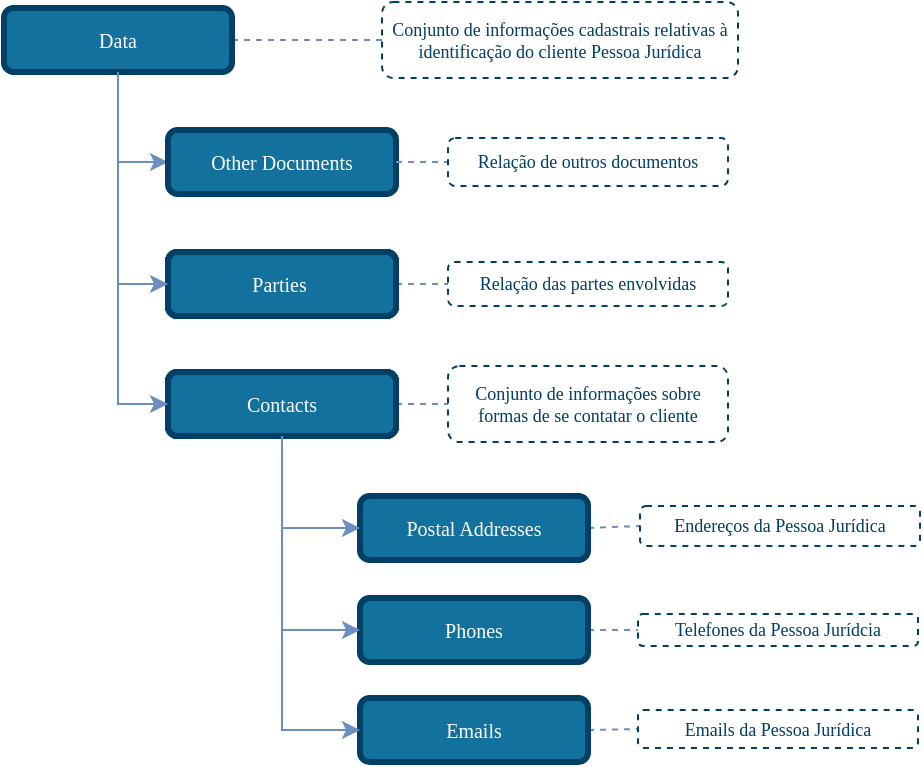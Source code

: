 <mxfile version="14.4.4" type="device"><diagram id="pwx9f-JPc5i2mSrcDJkJ" name="Identification-Business"><mxGraphModel dx="837" dy="385" grid="1" gridSize="10" guides="1" tooltips="1" connect="1" arrows="1" fold="1" page="1" pageScale="1" pageWidth="827" pageHeight="1169" math="0" shadow="0"><root><mxCell id="0"/><mxCell id="1" parent="0"/><mxCell id="7SM82Xgn0hcUYBG6hJO3-5" style="edgeStyle=none;rounded=1;orthogonalLoop=1;jettySize=auto;html=1;entryX=0;entryY=0.5;entryDx=0;entryDy=0;dashed=1;endArrow=none;endFill=0;endSize=6;strokeColor=#6C8EBF;exitX=1;exitY=0.5;exitDx=0;exitDy=0;" parent="1" source="CP8brj2QoUajFCljk4hs-1" target="7SM82Xgn0hcUYBG6hJO3-3" edge="1"><mxGeometry relative="1" as="geometry"><mxPoint x="518" y="351.0" as="sourcePoint"/><mxPoint x="699" y="254" as="targetPoint"/></mxGeometry></mxCell><mxCell id="przx_MYmwSuzWcuvNzgj-4" style="edgeStyle=none;rounded=1;orthogonalLoop=1;jettySize=auto;html=1;entryX=0;entryY=0.5;entryDx=0;entryDy=0;dashed=1;endArrow=none;endFill=0;endSize=6;strokeColor=#6C8EBF;exitX=1;exitY=0.5;exitDx=0;exitDy=0;" parent="1" source="7SM82Xgn0hcUYBG6hJO3-7" target="przx_MYmwSuzWcuvNzgj-3" edge="1"><mxGeometry relative="1" as="geometry"><mxPoint x="397" y="196" as="sourcePoint"/><mxPoint x="447" y="89" as="targetPoint"/></mxGeometry></mxCell><mxCell id="przx_MYmwSuzWcuvNzgj-6" style="edgeStyle=none;rounded=1;orthogonalLoop=1;jettySize=auto;html=1;exitX=1;exitY=0.5;exitDx=0;exitDy=0;entryX=0;entryY=0.5;entryDx=0;entryDy=0;dashed=1;endArrow=none;endFill=0;endSize=6;strokeColor=#6C8EBF;" parent="1" source="7SM82Xgn0hcUYBG6hJO3-8" target="przx_MYmwSuzWcuvNzgj-5" edge="1"><mxGeometry relative="1" as="geometry"><mxPoint x="371" y="256" as="sourcePoint"/><mxPoint x="447" y="149" as="targetPoint"/></mxGeometry></mxCell><mxCell id="CP8brj2QoUajFCljk4hs-1" value="Data" style="rounded=1;whiteSpace=wrap;html=1;comic=0;shadow=0;backgroundOutline=0;snapToPoint=0;fixDash=0;strokeWidth=3;fontFamily=Verdana;fontStyle=0;labelBackgroundColor=none;labelBorderColor=none;fontSize=10;fillColor=#13719E;strokeColor=#003F66;fontColor=#ffffff;" parent="1" vertex="1"><mxGeometry x="47" y="49" width="114" height="32" as="geometry"/></mxCell><mxCell id="VmE8CRwHYokzrLCxkQC2-3" style="edgeStyle=orthogonalEdgeStyle;rounded=0;orthogonalLoop=1;jettySize=auto;html=1;entryX=0;entryY=0.5;entryDx=0;entryDy=0;shadow=0;strokeColor=#6c8ebf;fillColor=#dae8fc;endFill=1;endSize=6;comic=0;exitX=0.5;exitY=1;exitDx=0;exitDy=0;" parent="1" source="CP8brj2QoUajFCljk4hs-1" target="lFTUFRjvDe9Ny4EQFEIr-1" edge="1"><mxGeometry relative="1" as="geometry"><mxPoint x="104" y="145" as="sourcePoint"/></mxGeometry></mxCell><mxCell id="7SM82Xgn0hcUYBG6hJO3-3" value="&lt;font style=&quot;font-size: 9px&quot;&gt;Conjunto de informações cadastrais relativas à identificação do cliente Pessoa Jurídica&lt;/font&gt;" style="rounded=1;whiteSpace=wrap;html=1;shadow=0;comic=0;strokeColor=#003F66;strokeWidth=1;fillColor=#ffffff;fontFamily=Verdana;fontSize=9;fontColor=#003F66;dashed=1;spacingLeft=5;spacing=0;spacingRight=5;spacingBottom=5;spacingTop=5;align=center;verticalAlign=middle;gradientColor=#ffffff;" parent="1" vertex="1"><mxGeometry x="236" y="46" width="178" height="38" as="geometry"/></mxCell><mxCell id="7SM82Xgn0hcUYBG6hJO3-7" value="Parties&amp;nbsp;" style="rounded=1;whiteSpace=wrap;html=1;comic=0;shadow=0;backgroundOutline=0;snapToPoint=0;fixDash=0;strokeWidth=3;fontFamily=Verdana;fontStyle=0;labelBackgroundColor=none;labelBorderColor=none;fontSize=10;fillColor=#13719E;strokeColor=#003F66;fontColor=#ffffff;" parent="1" vertex="1"><mxGeometry x="129" y="171" width="114" height="32" as="geometry"/></mxCell><mxCell id="7SM82Xgn0hcUYBG6hJO3-8" value="Contacts" style="rounded=1;whiteSpace=wrap;html=1;comic=0;shadow=0;backgroundOutline=0;snapToPoint=0;fixDash=0;strokeWidth=3;fontFamily=Verdana;fontStyle=0;labelBackgroundColor=none;labelBorderColor=none;fontSize=10;fillColor=#13719E;strokeColor=#003F66;fontColor=#ffffff;" parent="1" vertex="1"><mxGeometry x="129" y="231" width="114" height="32" as="geometry"/></mxCell><mxCell id="przx_MYmwSuzWcuvNzgj-3" value="Relação das partes envolvidas" style="rounded=1;whiteSpace=wrap;html=1;shadow=0;comic=0;strokeColor=#003F66;strokeWidth=1;fillColor=#ffffff;fontFamily=Verdana;fontSize=9;fontColor=#003F66;dashed=1;spacingLeft=5;spacing=0;spacingRight=5;spacingBottom=5;spacingTop=5;align=center;verticalAlign=middle;gradientColor=#ffffff;" parent="1" vertex="1"><mxGeometry x="269" y="176" width="140" height="22" as="geometry"/></mxCell><mxCell id="przx_MYmwSuzWcuvNzgj-5" value="Conjunto de informações sobre formas de se contatar o cliente" style="rounded=1;whiteSpace=wrap;html=1;shadow=0;comic=0;strokeColor=#003F66;strokeWidth=1;fillColor=#ffffff;fontFamily=Verdana;fontSize=9;fontColor=#003F66;dashed=1;spacingLeft=5;spacing=0;spacingRight=5;spacingBottom=5;spacingTop=5;align=center;verticalAlign=middle;gradientColor=#ffffff;" parent="1" vertex="1"><mxGeometry x="269" y="228" width="140" height="38" as="geometry"/></mxCell><mxCell id="lFTUFRjvDe9Ny4EQFEIr-1" value="Other Documents" style="rounded=1;whiteSpace=wrap;html=1;comic=0;shadow=0;backgroundOutline=0;snapToPoint=0;fixDash=0;strokeWidth=3;fontFamily=Verdana;fontStyle=0;labelBackgroundColor=none;labelBorderColor=none;fontSize=10;fillColor=#13719E;strokeColor=#003F66;fontColor=#ffffff;" parent="1" vertex="1"><mxGeometry x="129" y="110" width="114" height="32" as="geometry"/></mxCell><mxCell id="lFTUFRjvDe9Ny4EQFEIr-3" style="edgeStyle=none;rounded=1;orthogonalLoop=1;jettySize=auto;html=1;exitX=1;exitY=0.5;exitDx=0;exitDy=0;entryX=0;entryY=0.5;entryDx=0;entryDy=0;dashed=1;endArrow=none;endFill=0;endSize=6;strokeColor=#6C8EBF;" parent="1" source="lFTUFRjvDe9Ny4EQFEIr-1" target="lFTUFRjvDe9Ny4EQFEIr-4" edge="1"><mxGeometry relative="1" as="geometry"><mxPoint x="259" y="187" as="sourcePoint"/></mxGeometry></mxCell><mxCell id="lFTUFRjvDe9Ny4EQFEIr-4" value="Relação de outros documentos" style="rounded=1;whiteSpace=wrap;html=1;shadow=0;comic=0;strokeColor=#003F66;strokeWidth=1;fillColor=#ffffff;gradientColor=#ffffff;fontFamily=Verdana;fontSize=9;fontColor=#003F66;dashed=1;spacingLeft=5;spacing=0;spacingRight=5;spacingBottom=5;spacingTop=5;align=center;verticalAlign=middle;" parent="1" vertex="1"><mxGeometry x="269" y="114" width="140" height="24" as="geometry"/></mxCell><mxCell id="3XzT8xSgX1HNI6m9hudO-32" style="edgeStyle=none;rounded=1;orthogonalLoop=1;jettySize=auto;html=1;entryX=0;entryY=0.5;entryDx=0;entryDy=0;dashed=1;endArrow=none;endFill=0;endSize=6;strokeColor=#6C8EBF;exitX=1;exitY=0.5;exitDx=0;exitDy=0;" parent="1" source="3XzT8xSgX1HNI6m9hudO-35" target="3XzT8xSgX1HNI6m9hudO-38" edge="1"><mxGeometry relative="1" as="geometry"><mxPoint x="513" y="334" as="sourcePoint"/><mxPoint x="543" y="213" as="targetPoint"/></mxGeometry></mxCell><mxCell id="3XzT8xSgX1HNI6m9hudO-33" style="edgeStyle=none;rounded=1;orthogonalLoop=1;jettySize=auto;html=1;entryX=0;entryY=0.5;entryDx=0;entryDy=0;dashed=1;endArrow=none;endFill=0;endSize=6;strokeColor=#6C8EBF;exitX=1;exitY=0.5;exitDx=0;exitDy=0;" parent="1" source="3XzT8xSgX1HNI6m9hudO-36" target="3XzT8xSgX1HNI6m9hudO-39" edge="1"><mxGeometry relative="1" as="geometry"><mxPoint x="493" y="372" as="sourcePoint"/><mxPoint x="543" y="265" as="targetPoint"/></mxGeometry></mxCell><mxCell id="3XzT8xSgX1HNI6m9hudO-34" style="edgeStyle=none;rounded=1;orthogonalLoop=1;jettySize=auto;html=1;exitX=1;exitY=0.5;exitDx=0;exitDy=0;entryX=0;entryY=0.5;entryDx=0;entryDy=0;dashed=1;endArrow=none;endFill=0;endSize=6;strokeColor=#6C8EBF;" parent="1" source="3XzT8xSgX1HNI6m9hudO-37" target="3XzT8xSgX1HNI6m9hudO-40" edge="1"><mxGeometry relative="1" as="geometry"><mxPoint x="467" y="429" as="sourcePoint"/><mxPoint x="543" y="322" as="targetPoint"/></mxGeometry></mxCell><mxCell id="3XzT8xSgX1HNI6m9hudO-35" value="Postal Addresses" style="rounded=1;whiteSpace=wrap;html=1;comic=0;shadow=0;backgroundOutline=0;snapToPoint=0;fixDash=0;strokeWidth=3;fontFamily=Verdana;fontStyle=0;labelBackgroundColor=none;labelBorderColor=none;fontSize=10;fillColor=#13719E;strokeColor=#003F66;fontColor=#ffffff;" parent="1" vertex="1"><mxGeometry x="225" y="293" width="114" height="32" as="geometry"/></mxCell><mxCell id="3XzT8xSgX1HNI6m9hudO-36" value="Phones" style="rounded=1;whiteSpace=wrap;html=1;comic=0;shadow=0;backgroundOutline=0;snapToPoint=0;fixDash=0;strokeWidth=3;fontFamily=Verdana;fontStyle=0;labelBackgroundColor=none;labelBorderColor=none;fontSize=10;fillColor=#13719E;strokeColor=#003F66;fontColor=#ffffff;" parent="1" vertex="1"><mxGeometry x="225" y="344" width="114" height="32" as="geometry"/></mxCell><mxCell id="3XzT8xSgX1HNI6m9hudO-37" value="Emails" style="rounded=1;whiteSpace=wrap;html=1;comic=0;shadow=0;backgroundOutline=0;snapToPoint=0;fixDash=0;strokeWidth=3;fontFamily=Verdana;fontStyle=0;labelBackgroundColor=none;labelBorderColor=none;fontSize=10;fillColor=#13719E;strokeColor=#003F66;fontColor=#ffffff;" parent="1" vertex="1"><mxGeometry x="225" y="394" width="114" height="32" as="geometry"/></mxCell><mxCell id="3XzT8xSgX1HNI6m9hudO-38" value="Endereços da Pessoa Jurídica" style="rounded=1;whiteSpace=wrap;html=1;shadow=0;comic=0;strokeColor=#003F66;strokeWidth=1;fillColor=#ffffff;fontFamily=Verdana;fontSize=9;fontColor=#003F66;dashed=1;spacingLeft=5;spacing=0;spacingRight=5;spacingBottom=5;spacingTop=5;align=center;verticalAlign=middle;gradientColor=#ffffff;" parent="1" vertex="1"><mxGeometry x="365" y="298" width="140" height="20" as="geometry"/></mxCell><mxCell id="3XzT8xSgX1HNI6m9hudO-39" value="Telefones da Pessoa Jurídcia" style="rounded=1;whiteSpace=wrap;html=1;shadow=0;comic=0;strokeColor=#003F66;strokeWidth=1;fillColor=#ffffff;fontFamily=Verdana;fontSize=9;fontColor=#003F66;dashed=1;spacingLeft=5;spacing=0;spacingRight=5;spacingBottom=5;spacingTop=5;align=center;verticalAlign=middle;gradientColor=#ffffff;" parent="1" vertex="1"><mxGeometry x="364" y="352" width="140" height="16" as="geometry"/></mxCell><mxCell id="3XzT8xSgX1HNI6m9hudO-40" value="Emails da Pessoa Jurídica" style="rounded=1;whiteSpace=wrap;html=1;shadow=0;comic=0;strokeColor=#003F66;strokeWidth=1;fillColor=#ffffff;fontFamily=Verdana;fontSize=9;fontColor=#003F66;dashed=1;spacingLeft=5;spacing=0;spacingRight=5;spacingBottom=5;spacingTop=5;align=center;verticalAlign=middle;gradientColor=#ffffff;" parent="1" vertex="1"><mxGeometry x="364" y="400" width="140" height="19" as="geometry"/></mxCell><mxCell id="3XzT8xSgX1HNI6m9hudO-41" value="" style="edgeStyle=orthogonalEdgeStyle;rounded=0;orthogonalLoop=1;jettySize=auto;html=1;entryX=0;entryY=0.5;entryDx=0;entryDy=0;exitX=0.5;exitY=1;exitDx=0;exitDy=0;strokeColor=#6C8EBF;" parent="1" source="7SM82Xgn0hcUYBG6hJO3-8" target="3XzT8xSgX1HNI6m9hudO-35" edge="1"><mxGeometry relative="1" as="geometry"><mxPoint x="99" y="10" as="sourcePoint"/><mxPoint x="139" y="114" as="targetPoint"/></mxGeometry></mxCell><mxCell id="3XzT8xSgX1HNI6m9hudO-42" value="" style="edgeStyle=orthogonalEdgeStyle;rounded=0;orthogonalLoop=1;jettySize=auto;html=1;entryX=0;entryY=0.5;entryDx=0;entryDy=0;exitX=0.5;exitY=1;exitDx=0;exitDy=0;strokeColor=#6C8EBF;" parent="1" source="7SM82Xgn0hcUYBG6hJO3-8" target="3XzT8xSgX1HNI6m9hudO-36" edge="1"><mxGeometry relative="1" as="geometry"><mxPoint x="196.0" y="273" as="sourcePoint"/><mxPoint x="235" y="319" as="targetPoint"/></mxGeometry></mxCell><mxCell id="4fPeG19k48AWYkpsHu1_-4" value="Parties&amp;nbsp;" style="rounded=1;whiteSpace=wrap;html=1;comic=0;shadow=0;backgroundOutline=0;snapToPoint=0;fixDash=0;strokeWidth=3;fontFamily=Verdana;fontStyle=0;labelBackgroundColor=none;labelBorderColor=none;fontSize=10;fillColor=#13719E;strokeColor=#003F66;fontColor=#ffffff;" vertex="1" parent="1"><mxGeometry x="129" y="171" width="114" height="32" as="geometry"/></mxCell><mxCell id="4fPeG19k48AWYkpsHu1_-6" value="Contacts" style="rounded=1;whiteSpace=wrap;html=1;comic=0;shadow=0;backgroundOutline=0;snapToPoint=0;fixDash=0;strokeWidth=3;fontFamily=Verdana;fontStyle=0;labelBackgroundColor=none;labelBorderColor=none;fontSize=10;fillColor=#13719E;strokeColor=#003F66;fontColor=#ffffff;" vertex="1" parent="1"><mxGeometry x="129" y="231" width="114" height="32" as="geometry"/></mxCell><mxCell id="4fPeG19k48AWYkpsHu1_-8" value="Parties&amp;nbsp;" style="rounded=1;whiteSpace=wrap;html=1;comic=0;shadow=0;backgroundOutline=0;snapToPoint=0;fixDash=0;strokeWidth=3;fontFamily=Verdana;fontStyle=0;labelBackgroundColor=none;labelBorderColor=none;fontSize=10;fillColor=#13719E;strokeColor=#003F66;fontColor=#ffffff;" vertex="1" parent="1"><mxGeometry x="129" y="171" width="114" height="32" as="geometry"/></mxCell><mxCell id="4fPeG19k48AWYkpsHu1_-10" value="Contacts" style="rounded=1;whiteSpace=wrap;html=1;comic=0;shadow=0;backgroundOutline=0;snapToPoint=0;fixDash=0;strokeWidth=3;fontFamily=Verdana;fontStyle=0;labelBackgroundColor=none;labelBorderColor=none;fontSize=10;fillColor=#13719E;strokeColor=#003F66;fontColor=#ffffff;" vertex="1" parent="1"><mxGeometry x="129" y="231" width="114" height="32" as="geometry"/></mxCell><mxCell id="4fPeG19k48AWYkpsHu1_-12" value="Parties&amp;nbsp;" style="rounded=1;whiteSpace=wrap;html=1;comic=0;shadow=0;backgroundOutline=0;snapToPoint=0;fixDash=0;strokeWidth=3;fontFamily=Verdana;fontStyle=0;labelBackgroundColor=none;labelBorderColor=none;fontSize=10;fillColor=#13719E;strokeColor=#003F66;fontColor=#ffffff;" vertex="1" parent="1"><mxGeometry x="129" y="171" width="114" height="32" as="geometry"/></mxCell><mxCell id="4fPeG19k48AWYkpsHu1_-14" value="Contacts" style="rounded=1;whiteSpace=wrap;html=1;comic=0;shadow=0;backgroundOutline=0;snapToPoint=0;fixDash=0;strokeWidth=3;fontFamily=Verdana;fontStyle=0;labelBackgroundColor=none;labelBorderColor=none;fontSize=10;fillColor=#13719E;strokeColor=#003F66;fontColor=#ffffff;" vertex="1" parent="1"><mxGeometry x="129" y="231" width="114" height="32" as="geometry"/></mxCell><mxCell id="4fPeG19k48AWYkpsHu1_-17" value="Parties&amp;nbsp;" style="rounded=1;whiteSpace=wrap;html=1;comic=0;shadow=0;backgroundOutline=0;snapToPoint=0;fixDash=0;strokeWidth=3;fontFamily=Verdana;fontStyle=0;labelBackgroundColor=none;labelBorderColor=none;fontSize=10;fillColor=#13719E;strokeColor=#003F66;fontColor=#ffffff;" vertex="1" parent="1"><mxGeometry x="129" y="171" width="114" height="32" as="geometry"/></mxCell><mxCell id="4fPeG19k48AWYkpsHu1_-19" value="Contacts" style="rounded=1;whiteSpace=wrap;html=1;comic=0;shadow=0;backgroundOutline=0;snapToPoint=0;fixDash=0;strokeWidth=3;fontFamily=Verdana;fontStyle=0;labelBackgroundColor=none;labelBorderColor=none;fontSize=10;fillColor=#13719E;strokeColor=#003F66;fontColor=#ffffff;" vertex="1" parent="1"><mxGeometry x="129" y="231" width="114" height="32" as="geometry"/></mxCell><mxCell id="4fPeG19k48AWYkpsHu1_-22" value="Parties&amp;nbsp;" style="rounded=1;whiteSpace=wrap;html=1;comic=0;shadow=0;backgroundOutline=0;snapToPoint=0;fixDash=0;strokeWidth=3;fontFamily=Verdana;fontStyle=0;labelBackgroundColor=none;labelBorderColor=none;fontSize=10;fillColor=#13719E;strokeColor=#003F66;fontColor=#ffffff;" vertex="1" parent="1"><mxGeometry x="129" y="171" width="114" height="32" as="geometry"/></mxCell><mxCell id="4fPeG19k48AWYkpsHu1_-24" value="Contacts" style="rounded=1;whiteSpace=wrap;html=1;comic=0;shadow=0;backgroundOutline=0;snapToPoint=0;fixDash=0;strokeWidth=3;fontFamily=Verdana;fontStyle=0;labelBackgroundColor=none;labelBorderColor=none;fontSize=10;fillColor=#13719E;strokeColor=#003F66;fontColor=#ffffff;" vertex="1" parent="1"><mxGeometry x="129" y="231" width="114" height="32" as="geometry"/></mxCell><mxCell id="4fPeG19k48AWYkpsHu1_-26" style="edgeStyle=orthogonalEdgeStyle;rounded=0;orthogonalLoop=1;jettySize=auto;html=1;entryX=0;entryY=0.5;entryDx=0;entryDy=0;shadow=0;strokeColor=#6c8ebf;fillColor=#dae8fc;endFill=1;endSize=6;comic=0;exitX=0.5;exitY=1;exitDx=0;exitDy=0;" edge="1" parent="1" source="CP8brj2QoUajFCljk4hs-1" target="4fPeG19k48AWYkpsHu1_-22"><mxGeometry relative="1" as="geometry"><mxPoint x="80" y="146" as="sourcePoint"/><mxPoint x="106" y="191" as="targetPoint"/></mxGeometry></mxCell><mxCell id="4fPeG19k48AWYkpsHu1_-28" style="edgeStyle=orthogonalEdgeStyle;rounded=0;orthogonalLoop=1;jettySize=auto;html=1;entryX=0;entryY=0.5;entryDx=0;entryDy=0;shadow=0;strokeColor=#6c8ebf;fillColor=#dae8fc;endFill=1;endSize=6;comic=0;exitX=0.5;exitY=1;exitDx=0;exitDy=0;" edge="1" parent="1" source="CP8brj2QoUajFCljk4hs-1" target="4fPeG19k48AWYkpsHu1_-24"><mxGeometry relative="1" as="geometry"><mxPoint x="80" y="134" as="sourcePoint"/><mxPoint x="105" y="240" as="targetPoint"/></mxGeometry></mxCell><mxCell id="4fPeG19k48AWYkpsHu1_-29" value="" style="edgeStyle=orthogonalEdgeStyle;rounded=0;orthogonalLoop=1;jettySize=auto;html=1;entryX=0;entryY=0.5;entryDx=0;entryDy=0;exitX=0.5;exitY=1;exitDx=0;exitDy=0;strokeColor=#6C8EBF;" edge="1" parent="1" source="4fPeG19k48AWYkpsHu1_-24" target="3XzT8xSgX1HNI6m9hudO-37"><mxGeometry relative="1" as="geometry"><mxPoint x="147" y="311" as="sourcePoint"/><mxPoint x="186" y="408" as="targetPoint"/></mxGeometry></mxCell></root></mxGraphModel></diagram></mxfile>